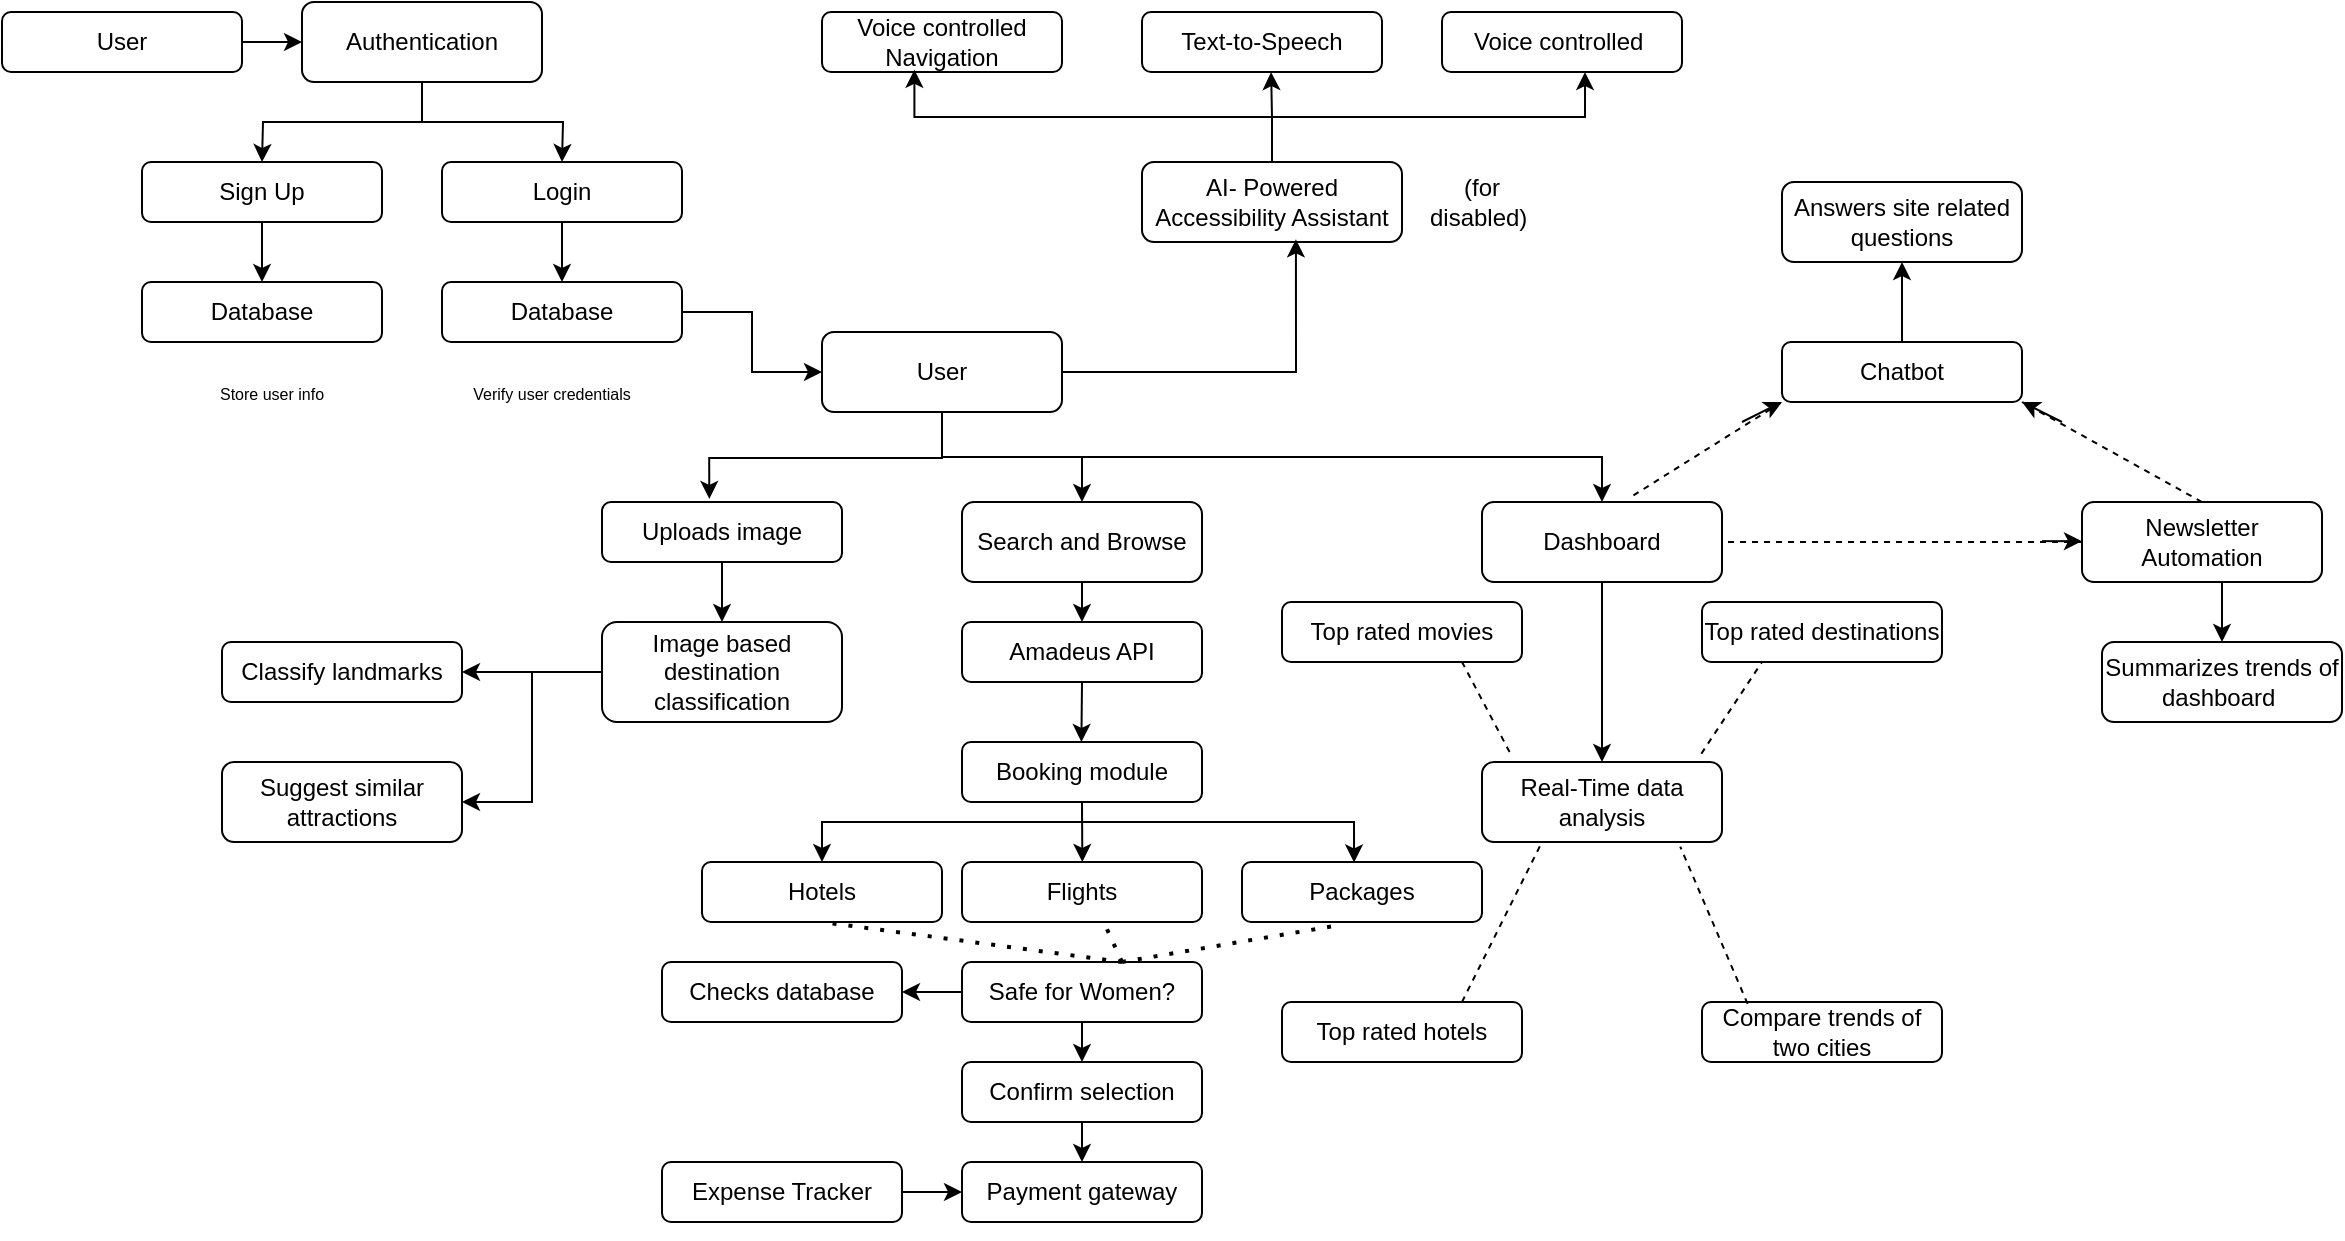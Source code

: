 <mxfile version="26.1.2">
  <diagram id="C5RBs43oDa-KdzZeNtuy" name="Page-1">
    <mxGraphModel dx="2049" dy="634" grid="1" gridSize="10" guides="1" tooltips="1" connect="1" arrows="1" fold="1" page="1" pageScale="1" pageWidth="827" pageHeight="1169" math="0" shadow="0">
      <root>
        <mxCell id="WIyWlLk6GJQsqaUBKTNV-0" />
        <mxCell id="WIyWlLk6GJQsqaUBKTNV-1" parent="WIyWlLk6GJQsqaUBKTNV-0" />
        <mxCell id="geeleiclAj2iUz3SjqVC-81" style="edgeStyle=orthogonalEdgeStyle;rounded=0;orthogonalLoop=1;jettySize=auto;html=1;exitX=0.5;exitY=1;exitDx=0;exitDy=0;" edge="1" parent="WIyWlLk6GJQsqaUBKTNV-1" source="WIyWlLk6GJQsqaUBKTNV-3" target="2ApQXyq5M-1QXbXkGU03-7">
          <mxGeometry relative="1" as="geometry" />
        </mxCell>
        <mxCell id="geeleiclAj2iUz3SjqVC-100" style="edgeStyle=orthogonalEdgeStyle;rounded=0;orthogonalLoop=1;jettySize=auto;html=1;exitX=0.5;exitY=1;exitDx=0;exitDy=0;" edge="1" parent="WIyWlLk6GJQsqaUBKTNV-1" source="WIyWlLk6GJQsqaUBKTNV-3" target="2ApQXyq5M-1QXbXkGU03-6">
          <mxGeometry relative="1" as="geometry" />
        </mxCell>
        <mxCell id="WIyWlLk6GJQsqaUBKTNV-3" value="User" style="rounded=1;whiteSpace=wrap;html=1;fontSize=12;glass=0;strokeWidth=1;shadow=0;" parent="WIyWlLk6GJQsqaUBKTNV-1" vertex="1">
          <mxGeometry x="-50" y="195" width="120" height="40" as="geometry" />
        </mxCell>
        <mxCell id="geeleiclAj2iUz3SjqVC-8" style="edgeStyle=orthogonalEdgeStyle;rounded=0;orthogonalLoop=1;jettySize=auto;html=1;exitX=0.5;exitY=1;exitDx=0;exitDy=0;entryX=0.5;entryY=0;entryDx=0;entryDy=0;" edge="1" parent="WIyWlLk6GJQsqaUBKTNV-1" source="2ApQXyq5M-1QXbXkGU03-6" target="geeleiclAj2iUz3SjqVC-2">
          <mxGeometry relative="1" as="geometry" />
        </mxCell>
        <mxCell id="2ApQXyq5M-1QXbXkGU03-6" value="Dashboard" style="rounded=1;whiteSpace=wrap;html=1;fontSize=12;glass=0;strokeWidth=1;shadow=0;" parent="WIyWlLk6GJQsqaUBKTNV-1" vertex="1">
          <mxGeometry x="280" y="280" width="120" height="40" as="geometry" />
        </mxCell>
        <mxCell id="2ApQXyq5M-1QXbXkGU03-57" style="edgeStyle=orthogonalEdgeStyle;rounded=0;orthogonalLoop=1;jettySize=auto;html=1;exitX=0.5;exitY=1;exitDx=0;exitDy=0;entryX=0.5;entryY=0;entryDx=0;entryDy=0;" parent="WIyWlLk6GJQsqaUBKTNV-1" source="2ApQXyq5M-1QXbXkGU03-7" target="2ApQXyq5M-1QXbXkGU03-56" edge="1">
          <mxGeometry relative="1" as="geometry" />
        </mxCell>
        <mxCell id="2ApQXyq5M-1QXbXkGU03-7" value="Search and Browse" style="rounded=1;whiteSpace=wrap;html=1;fontSize=12;glass=0;strokeWidth=1;shadow=0;" parent="WIyWlLk6GJQsqaUBKTNV-1" vertex="1">
          <mxGeometry x="20" y="280" width="120" height="40" as="geometry" />
        </mxCell>
        <mxCell id="2ApQXyq5M-1QXbXkGU03-8" style="edgeStyle=orthogonalEdgeStyle;rounded=0;orthogonalLoop=1;jettySize=auto;html=1;exitX=0.5;exitY=1;exitDx=0;exitDy=0;" parent="WIyWlLk6GJQsqaUBKTNV-1" source="2ApQXyq5M-1QXbXkGU03-6" target="2ApQXyq5M-1QXbXkGU03-6" edge="1">
          <mxGeometry relative="1" as="geometry" />
        </mxCell>
        <mxCell id="geeleiclAj2iUz3SjqVC-14" style="edgeStyle=orthogonalEdgeStyle;rounded=0;orthogonalLoop=1;jettySize=auto;html=1;exitX=1;exitY=0.5;exitDx=0;exitDy=0;entryX=0;entryY=0.5;entryDx=0;entryDy=0;" edge="1" parent="WIyWlLk6GJQsqaUBKTNV-1" source="2ApQXyq5M-1QXbXkGU03-9" target="2ApQXyq5M-1QXbXkGU03-89">
          <mxGeometry relative="1" as="geometry" />
        </mxCell>
        <mxCell id="2ApQXyq5M-1QXbXkGU03-9" value="Expense Tracker" style="rounded=1;whiteSpace=wrap;html=1;fontSize=12;glass=0;strokeWidth=1;shadow=0;" parent="WIyWlLk6GJQsqaUBKTNV-1" vertex="1">
          <mxGeometry x="-130" y="610" width="120" height="30" as="geometry" />
        </mxCell>
        <mxCell id="geeleiclAj2iUz3SjqVC-19" style="edgeStyle=orthogonalEdgeStyle;rounded=0;orthogonalLoop=1;jettySize=auto;html=1;exitX=0.5;exitY=1;exitDx=0;exitDy=0;entryX=0.5;entryY=0;entryDx=0;entryDy=0;" edge="1" parent="WIyWlLk6GJQsqaUBKTNV-1" source="2ApQXyq5M-1QXbXkGU03-10" target="geeleiclAj2iUz3SjqVC-18">
          <mxGeometry relative="1" as="geometry" />
        </mxCell>
        <mxCell id="2ApQXyq5M-1QXbXkGU03-10" value="Newsletter Automation" style="rounded=1;whiteSpace=wrap;html=1;fontSize=12;glass=0;strokeWidth=1;shadow=0;" parent="WIyWlLk6GJQsqaUBKTNV-1" vertex="1">
          <mxGeometry x="580" y="280" width="120" height="40" as="geometry" />
        </mxCell>
        <mxCell id="2ApQXyq5M-1QXbXkGU03-58" style="edgeStyle=orthogonalEdgeStyle;rounded=0;orthogonalLoop=1;jettySize=auto;html=1;exitX=0.5;exitY=1;exitDx=0;exitDy=0;" parent="WIyWlLk6GJQsqaUBKTNV-1" source="2ApQXyq5M-1QXbXkGU03-56" edge="1">
          <mxGeometry relative="1" as="geometry">
            <mxPoint x="79.857" y="340" as="targetPoint" />
          </mxGeometry>
        </mxCell>
        <mxCell id="2ApQXyq5M-1QXbXkGU03-56" value="Amadeus API" style="rounded=1;whiteSpace=wrap;html=1;fontSize=12;glass=0;strokeWidth=1;shadow=0;" parent="WIyWlLk6GJQsqaUBKTNV-1" vertex="1">
          <mxGeometry x="20" y="340" width="120" height="30" as="geometry" />
        </mxCell>
        <mxCell id="2ApQXyq5M-1QXbXkGU03-63" style="edgeStyle=orthogonalEdgeStyle;rounded=0;orthogonalLoop=1;jettySize=auto;html=1;exitX=0.5;exitY=1;exitDx=0;exitDy=0;" parent="WIyWlLk6GJQsqaUBKTNV-1" edge="1">
          <mxGeometry relative="1" as="geometry">
            <mxPoint x="79.71" y="400" as="targetPoint" />
            <mxPoint x="80" y="370" as="sourcePoint" />
          </mxGeometry>
        </mxCell>
        <mxCell id="2ApQXyq5M-1QXbXkGU03-65" style="edgeStyle=orthogonalEdgeStyle;rounded=0;orthogonalLoop=1;jettySize=auto;html=1;exitX=0.5;exitY=1;exitDx=0;exitDy=0;" parent="WIyWlLk6GJQsqaUBKTNV-1" source="2ApQXyq5M-1QXbXkGU03-64" edge="1">
          <mxGeometry relative="1" as="geometry">
            <mxPoint x="80.176" y="460" as="targetPoint" />
          </mxGeometry>
        </mxCell>
        <mxCell id="2ApQXyq5M-1QXbXkGU03-64" value="Booking module" style="rounded=1;whiteSpace=wrap;html=1;fontSize=12;glass=0;strokeWidth=1;shadow=0;" parent="WIyWlLk6GJQsqaUBKTNV-1" vertex="1">
          <mxGeometry x="20" y="400" width="120" height="30" as="geometry" />
        </mxCell>
        <mxCell id="2ApQXyq5M-1QXbXkGU03-66" value="Flights" style="rounded=1;whiteSpace=wrap;html=1;fontSize=12;glass=0;strokeWidth=1;shadow=0;" parent="WIyWlLk6GJQsqaUBKTNV-1" vertex="1">
          <mxGeometry x="20" y="460" width="120" height="30" as="geometry" />
        </mxCell>
        <mxCell id="2ApQXyq5M-1QXbXkGU03-69" value="" style="edgeStyle=orthogonalEdgeStyle;rounded=0;orthogonalLoop=1;jettySize=auto;html=1;exitX=0.25;exitY=1;exitDx=0;exitDy=0;" parent="WIyWlLk6GJQsqaUBKTNV-1" source="2ApQXyq5M-1QXbXkGU03-64" target="2ApQXyq5M-1QXbXkGU03-68" edge="1">
          <mxGeometry relative="1" as="geometry">
            <mxPoint x="-50" y="470" as="targetPoint" />
            <mxPoint x="50" y="430" as="sourcePoint" />
            <Array as="points">
              <mxPoint x="80" y="430" />
              <mxPoint x="80" y="440" />
            </Array>
          </mxGeometry>
        </mxCell>
        <mxCell id="2ApQXyq5M-1QXbXkGU03-68" value="Hotels" style="rounded=1;whiteSpace=wrap;html=1;fontSize=12;glass=0;strokeWidth=1;shadow=0;" parent="WIyWlLk6GJQsqaUBKTNV-1" vertex="1">
          <mxGeometry x="-110" y="460" width="120" height="30" as="geometry" />
        </mxCell>
        <mxCell id="2ApQXyq5M-1QXbXkGU03-72" value="Packages" style="rounded=1;whiteSpace=wrap;html=1;fontSize=12;glass=0;strokeWidth=1;shadow=0;" parent="WIyWlLk6GJQsqaUBKTNV-1" vertex="1">
          <mxGeometry x="160" y="460" width="120" height="30" as="geometry" />
        </mxCell>
        <mxCell id="2ApQXyq5M-1QXbXkGU03-74" style="edgeStyle=orthogonalEdgeStyle;rounded=0;orthogonalLoop=1;jettySize=auto;html=1;exitX=0.5;exitY=1;exitDx=0;exitDy=0;entryX=0.467;entryY=0.008;entryDx=0;entryDy=0;entryPerimeter=0;" parent="WIyWlLk6GJQsqaUBKTNV-1" source="2ApQXyq5M-1QXbXkGU03-64" target="2ApQXyq5M-1QXbXkGU03-72" edge="1">
          <mxGeometry relative="1" as="geometry">
            <Array as="points">
              <mxPoint x="80" y="440" />
              <mxPoint x="216" y="440" />
            </Array>
          </mxGeometry>
        </mxCell>
        <mxCell id="2ApQXyq5M-1QXbXkGU03-81" style="edgeStyle=orthogonalEdgeStyle;rounded=0;orthogonalLoop=1;jettySize=auto;html=1;exitX=0.5;exitY=1;exitDx=0;exitDy=0;entryX=0.5;entryY=0;entryDx=0;entryDy=0;" parent="WIyWlLk6GJQsqaUBKTNV-1" source="2ApQXyq5M-1QXbXkGU03-75" target="2ApQXyq5M-1QXbXkGU03-80" edge="1">
          <mxGeometry relative="1" as="geometry" />
        </mxCell>
        <mxCell id="2ApQXyq5M-1QXbXkGU03-86" style="edgeStyle=orthogonalEdgeStyle;rounded=0;orthogonalLoop=1;jettySize=auto;html=1;exitX=0;exitY=0.5;exitDx=0;exitDy=0;entryX=1;entryY=0.5;entryDx=0;entryDy=0;" parent="WIyWlLk6GJQsqaUBKTNV-1" source="2ApQXyq5M-1QXbXkGU03-75" target="2ApQXyq5M-1QXbXkGU03-85" edge="1">
          <mxGeometry relative="1" as="geometry" />
        </mxCell>
        <mxCell id="2ApQXyq5M-1QXbXkGU03-75" value="Safe for Women?" style="rounded=1;whiteSpace=wrap;html=1;fontSize=12;glass=0;strokeWidth=1;shadow=0;" parent="WIyWlLk6GJQsqaUBKTNV-1" vertex="1">
          <mxGeometry x="20" y="510" width="120" height="30" as="geometry" />
        </mxCell>
        <mxCell id="2ApQXyq5M-1QXbXkGU03-77" value="" style="endArrow=none;dashed=1;html=1;dashPattern=1 3;strokeWidth=2;rounded=0;entryX=0.371;entryY=1.075;entryDx=0;entryDy=0;entryPerimeter=0;" parent="WIyWlLk6GJQsqaUBKTNV-1" target="2ApQXyq5M-1QXbXkGU03-72" edge="1">
          <mxGeometry width="50" height="50" relative="1" as="geometry">
            <mxPoint x="100" y="510" as="sourcePoint" />
            <mxPoint x="150" y="460" as="targetPoint" />
          </mxGeometry>
        </mxCell>
        <mxCell id="2ApQXyq5M-1QXbXkGU03-78" value="" style="endArrow=none;dashed=1;html=1;dashPattern=1 3;strokeWidth=2;rounded=0;entryX=0.5;entryY=1;entryDx=0;entryDy=0;" parent="WIyWlLk6GJQsqaUBKTNV-1" target="2ApQXyq5M-1QXbXkGU03-68" edge="1">
          <mxGeometry width="50" height="50" relative="1" as="geometry">
            <mxPoint x="100" y="510" as="sourcePoint" />
            <mxPoint x="150" y="460" as="targetPoint" />
          </mxGeometry>
        </mxCell>
        <mxCell id="2ApQXyq5M-1QXbXkGU03-79" value="" style="endArrow=none;dashed=1;html=1;dashPattern=1 3;strokeWidth=2;rounded=0;entryX=0.596;entryY=1.049;entryDx=0;entryDy=0;entryPerimeter=0;" parent="WIyWlLk6GJQsqaUBKTNV-1" target="2ApQXyq5M-1QXbXkGU03-66" edge="1">
          <mxGeometry width="50" height="50" relative="1" as="geometry">
            <mxPoint x="100" y="510" as="sourcePoint" />
            <mxPoint x="150" y="460" as="targetPoint" />
          </mxGeometry>
        </mxCell>
        <mxCell id="2ApQXyq5M-1QXbXkGU03-88" style="edgeStyle=orthogonalEdgeStyle;rounded=0;orthogonalLoop=1;jettySize=auto;html=1;exitX=0.5;exitY=1;exitDx=0;exitDy=0;entryX=0.5;entryY=0;entryDx=0;entryDy=0;" parent="WIyWlLk6GJQsqaUBKTNV-1" source="2ApQXyq5M-1QXbXkGU03-80" edge="1">
          <mxGeometry relative="1" as="geometry">
            <mxPoint x="80" y="610" as="targetPoint" />
          </mxGeometry>
        </mxCell>
        <mxCell id="2ApQXyq5M-1QXbXkGU03-80" value="Confirm selection" style="rounded=1;whiteSpace=wrap;html=1;fontSize=12;glass=0;strokeWidth=1;shadow=0;" parent="WIyWlLk6GJQsqaUBKTNV-1" vertex="1">
          <mxGeometry x="20" y="560" width="120" height="30" as="geometry" />
        </mxCell>
        <mxCell id="2ApQXyq5M-1QXbXkGU03-85" value="Checks database" style="rounded=1;whiteSpace=wrap;html=1;fontSize=12;glass=0;strokeWidth=1;shadow=0;" parent="WIyWlLk6GJQsqaUBKTNV-1" vertex="1">
          <mxGeometry x="-130" y="510" width="120" height="30" as="geometry" />
        </mxCell>
        <mxCell id="2ApQXyq5M-1QXbXkGU03-90" style="edgeStyle=orthogonalEdgeStyle;rounded=0;orthogonalLoop=1;jettySize=auto;html=1;exitX=0.5;exitY=1;exitDx=0;exitDy=0;entryX=0.5;entryY=0;entryDx=0;entryDy=0;" parent="WIyWlLk6GJQsqaUBKTNV-1" target="2ApQXyq5M-1QXbXkGU03-89" edge="1">
          <mxGeometry relative="1" as="geometry">
            <mxPoint x="80" y="640" as="sourcePoint" />
          </mxGeometry>
        </mxCell>
        <mxCell id="2ApQXyq5M-1QXbXkGU03-89" value="Payment gateway" style="rounded=1;whiteSpace=wrap;html=1;fontSize=12;glass=0;strokeWidth=1;shadow=0;" parent="WIyWlLk6GJQsqaUBKTNV-1" vertex="1">
          <mxGeometry x="20" y="610" width="120" height="30" as="geometry" />
        </mxCell>
        <mxCell id="geeleiclAj2iUz3SjqVC-2" value="Real-Time data analysis" style="rounded=1;whiteSpace=wrap;html=1;fontSize=12;glass=0;strokeWidth=1;shadow=0;" vertex="1" parent="WIyWlLk6GJQsqaUBKTNV-1">
          <mxGeometry x="280" y="410" width="120" height="40" as="geometry" />
        </mxCell>
        <mxCell id="geeleiclAj2iUz3SjqVC-3" value="Top rated movies" style="rounded=1;whiteSpace=wrap;html=1;fontSize=12;glass=0;strokeWidth=1;shadow=0;" vertex="1" parent="WIyWlLk6GJQsqaUBKTNV-1">
          <mxGeometry x="180" y="330" width="120" height="30" as="geometry" />
        </mxCell>
        <mxCell id="geeleiclAj2iUz3SjqVC-4" value="Top rated destinations" style="rounded=1;whiteSpace=wrap;html=1;fontSize=12;glass=0;strokeWidth=1;shadow=0;" vertex="1" parent="WIyWlLk6GJQsqaUBKTNV-1">
          <mxGeometry x="390" y="330" width="120" height="30" as="geometry" />
        </mxCell>
        <mxCell id="geeleiclAj2iUz3SjqVC-5" value="Top rated hotels" style="rounded=1;whiteSpace=wrap;html=1;fontSize=12;glass=0;strokeWidth=1;shadow=0;" vertex="1" parent="WIyWlLk6GJQsqaUBKTNV-1">
          <mxGeometry x="180" y="530" width="120" height="30" as="geometry" />
        </mxCell>
        <mxCell id="geeleiclAj2iUz3SjqVC-6" value="Compare trends of two cities" style="rounded=1;whiteSpace=wrap;html=1;fontSize=12;glass=0;strokeWidth=1;shadow=0;" vertex="1" parent="WIyWlLk6GJQsqaUBKTNV-1">
          <mxGeometry x="390" y="530" width="120" height="30" as="geometry" />
        </mxCell>
        <mxCell id="geeleiclAj2iUz3SjqVC-7" value="" style="endArrow=none;dashed=1;html=1;rounded=0;exitX=0.115;exitY=-0.125;exitDx=0;exitDy=0;exitPerimeter=0;entryX=0.75;entryY=1;entryDx=0;entryDy=0;" edge="1" parent="WIyWlLk6GJQsqaUBKTNV-1" source="geeleiclAj2iUz3SjqVC-2" target="geeleiclAj2iUz3SjqVC-3">
          <mxGeometry width="50" height="50" relative="1" as="geometry">
            <mxPoint x="170" y="430" as="sourcePoint" />
            <mxPoint x="220" y="380" as="targetPoint" />
          </mxGeometry>
        </mxCell>
        <mxCell id="geeleiclAj2iUz3SjqVC-10" value="" style="endArrow=none;dashed=1;html=1;rounded=0;entryX=0.25;entryY=1;entryDx=0;entryDy=0;exitX=0.914;exitY=-0.104;exitDx=0;exitDy=0;exitPerimeter=0;" edge="1" parent="WIyWlLk6GJQsqaUBKTNV-1" source="geeleiclAj2iUz3SjqVC-2" target="geeleiclAj2iUz3SjqVC-4">
          <mxGeometry width="50" height="50" relative="1" as="geometry">
            <mxPoint x="170" y="430" as="sourcePoint" />
            <mxPoint x="220" y="380" as="targetPoint" />
          </mxGeometry>
        </mxCell>
        <mxCell id="geeleiclAj2iUz3SjqVC-11" value="" style="endArrow=none;dashed=1;html=1;rounded=0;entryX=0.25;entryY=1;entryDx=0;entryDy=0;exitX=0.75;exitY=0;exitDx=0;exitDy=0;" edge="1" parent="WIyWlLk6GJQsqaUBKTNV-1" source="geeleiclAj2iUz3SjqVC-5" target="geeleiclAj2iUz3SjqVC-2">
          <mxGeometry width="50" height="50" relative="1" as="geometry">
            <mxPoint x="240" y="480" as="sourcePoint" />
            <mxPoint x="290" y="430" as="targetPoint" />
          </mxGeometry>
        </mxCell>
        <mxCell id="geeleiclAj2iUz3SjqVC-13" value="" style="endArrow=none;dashed=1;html=1;rounded=0;entryX=0.826;entryY=1.058;entryDx=0;entryDy=0;entryPerimeter=0;exitX=0.19;exitY=0.03;exitDx=0;exitDy=0;exitPerimeter=0;" edge="1" parent="WIyWlLk6GJQsqaUBKTNV-1" source="geeleiclAj2iUz3SjqVC-6" target="geeleiclAj2iUz3SjqVC-2">
          <mxGeometry width="50" height="50" relative="1" as="geometry">
            <mxPoint x="240" y="480" as="sourcePoint" />
            <mxPoint x="290" y="430" as="targetPoint" />
          </mxGeometry>
        </mxCell>
        <mxCell id="geeleiclAj2iUz3SjqVC-17" value="" style="endArrow=none;dashed=1;html=1;rounded=0;entryX=1;entryY=0.5;entryDx=0;entryDy=0;exitX=0;exitY=0.5;exitDx=0;exitDy=0;" edge="1" parent="WIyWlLk6GJQsqaUBKTNV-1" source="2ApQXyq5M-1QXbXkGU03-10" target="2ApQXyq5M-1QXbXkGU03-6">
          <mxGeometry width="50" height="50" relative="1" as="geometry">
            <mxPoint x="190" y="490" as="sourcePoint" />
            <mxPoint x="240" y="440" as="targetPoint" />
            <Array as="points" />
          </mxGeometry>
        </mxCell>
        <mxCell id="geeleiclAj2iUz3SjqVC-18" value="Summarizes trends of dashboard&amp;nbsp;" style="rounded=1;whiteSpace=wrap;html=1;fontSize=12;glass=0;strokeWidth=1;shadow=0;" vertex="1" parent="WIyWlLk6GJQsqaUBKTNV-1">
          <mxGeometry x="590" y="350" width="120" height="40" as="geometry" />
        </mxCell>
        <mxCell id="geeleiclAj2iUz3SjqVC-20" value="Chatbot" style="rounded=1;whiteSpace=wrap;html=1;fontSize=12;glass=0;strokeWidth=1;shadow=0;" vertex="1" parent="WIyWlLk6GJQsqaUBKTNV-1">
          <mxGeometry x="430" y="200" width="120" height="30" as="geometry" />
        </mxCell>
        <mxCell id="geeleiclAj2iUz3SjqVC-21" value="" style="endArrow=none;dashed=1;html=1;rounded=0;entryX=0;entryY=1;entryDx=0;entryDy=0;exitX=0.631;exitY=-0.083;exitDx=0;exitDy=0;exitPerimeter=0;" edge="1" parent="WIyWlLk6GJQsqaUBKTNV-1" source="2ApQXyq5M-1QXbXkGU03-6" target="geeleiclAj2iUz3SjqVC-20">
          <mxGeometry width="50" height="50" relative="1" as="geometry">
            <mxPoint x="360" y="270" as="sourcePoint" />
            <mxPoint x="230" y="290" as="targetPoint" />
          </mxGeometry>
        </mxCell>
        <mxCell id="geeleiclAj2iUz3SjqVC-22" value="" style="endArrow=none;dashed=1;html=1;rounded=0;entryX=1;entryY=1;entryDx=0;entryDy=0;exitX=0.5;exitY=0;exitDx=0;exitDy=0;" edge="1" parent="WIyWlLk6GJQsqaUBKTNV-1" source="2ApQXyq5M-1QXbXkGU03-10" target="geeleiclAj2iUz3SjqVC-20">
          <mxGeometry width="50" height="50" relative="1" as="geometry">
            <mxPoint x="180" y="340" as="sourcePoint" />
            <mxPoint x="230" y="290" as="targetPoint" />
          </mxGeometry>
        </mxCell>
        <mxCell id="geeleiclAj2iUz3SjqVC-28" value="" style="edgeStyle=orthogonalEdgeStyle;rounded=0;orthogonalLoop=1;jettySize=auto;html=1;exitX=0.5;exitY=0;exitDx=0;exitDy=0;" edge="1" parent="WIyWlLk6GJQsqaUBKTNV-1" source="geeleiclAj2iUz3SjqVC-20" target="geeleiclAj2iUz3SjqVC-27">
          <mxGeometry relative="1" as="geometry">
            <mxPoint x="490.429" y="160" as="targetPoint" />
            <mxPoint x="490" y="200" as="sourcePoint" />
          </mxGeometry>
        </mxCell>
        <mxCell id="geeleiclAj2iUz3SjqVC-27" value="Answers site related questions" style="rounded=1;whiteSpace=wrap;html=1;fontSize=12;glass=0;strokeWidth=1;shadow=0;" vertex="1" parent="WIyWlLk6GJQsqaUBKTNV-1">
          <mxGeometry x="430" y="120" width="120" height="40" as="geometry" />
        </mxCell>
        <mxCell id="geeleiclAj2iUz3SjqVC-45" value="&lt;font style=&quot;font-size: 8px;&quot;&gt;Store user info&lt;/font&gt;" style="text;html=1;align=center;verticalAlign=middle;whiteSpace=wrap;rounded=0;fontSize=10;" vertex="1" parent="WIyWlLk6GJQsqaUBKTNV-1">
          <mxGeometry x="-360" y="220" width="70" height="10" as="geometry" />
        </mxCell>
        <mxCell id="geeleiclAj2iUz3SjqVC-49" value="&lt;font style=&quot;font-size: 8px;&quot;&gt;Verify user credentials&lt;/font&gt;" style="text;html=1;align=center;verticalAlign=middle;whiteSpace=wrap;rounded=0;fontSize=10;" vertex="1" parent="WIyWlLk6GJQsqaUBKTNV-1">
          <mxGeometry x="-230" y="220" width="90" height="10" as="geometry" />
        </mxCell>
        <mxCell id="geeleiclAj2iUz3SjqVC-82" style="edgeStyle=orthogonalEdgeStyle;rounded=0;orthogonalLoop=1;jettySize=auto;html=1;exitX=0.5;exitY=1;exitDx=0;exitDy=0;entryX=0.5;entryY=0;entryDx=0;entryDy=0;" edge="1" parent="WIyWlLk6GJQsqaUBKTNV-1" source="geeleiclAj2iUz3SjqVC-51" target="geeleiclAj2iUz3SjqVC-63">
          <mxGeometry relative="1" as="geometry" />
        </mxCell>
        <mxCell id="geeleiclAj2iUz3SjqVC-51" value="Uploads image" style="rounded=1;whiteSpace=wrap;html=1;" vertex="1" parent="WIyWlLk6GJQsqaUBKTNV-1">
          <mxGeometry x="-160" y="280" width="120" height="30" as="geometry" />
        </mxCell>
        <mxCell id="geeleiclAj2iUz3SjqVC-55" value="" style="endArrow=classic;html=1;rounded=0;" edge="1" parent="WIyWlLk6GJQsqaUBKTNV-1">
          <mxGeometry width="50" height="50" relative="1" as="geometry">
            <mxPoint x="560" y="299.58" as="sourcePoint" />
            <mxPoint x="580" y="299.58" as="targetPoint" />
          </mxGeometry>
        </mxCell>
        <mxCell id="geeleiclAj2iUz3SjqVC-56" value="" style="endArrow=classic;html=1;rounded=0;" edge="1" parent="WIyWlLk6GJQsqaUBKTNV-1">
          <mxGeometry width="50" height="50" relative="1" as="geometry">
            <mxPoint x="410" y="240" as="sourcePoint" />
            <mxPoint x="430" y="230" as="targetPoint" />
          </mxGeometry>
        </mxCell>
        <mxCell id="geeleiclAj2iUz3SjqVC-58" value="" style="endArrow=classic;html=1;rounded=0;entryX=1;entryY=1;entryDx=0;entryDy=0;" edge="1" parent="WIyWlLk6GJQsqaUBKTNV-1" target="geeleiclAj2iUz3SjqVC-20">
          <mxGeometry width="50" height="50" relative="1" as="geometry">
            <mxPoint x="570" y="240" as="sourcePoint" />
            <mxPoint x="580" y="250" as="targetPoint" />
          </mxGeometry>
        </mxCell>
        <mxCell id="geeleiclAj2iUz3SjqVC-83" style="edgeStyle=orthogonalEdgeStyle;rounded=0;orthogonalLoop=1;jettySize=auto;html=1;exitX=0;exitY=0.5;exitDx=0;exitDy=0;entryX=1;entryY=0.5;entryDx=0;entryDy=0;" edge="1" parent="WIyWlLk6GJQsqaUBKTNV-1" source="geeleiclAj2iUz3SjqVC-63" target="geeleiclAj2iUz3SjqVC-78">
          <mxGeometry relative="1" as="geometry" />
        </mxCell>
        <mxCell id="geeleiclAj2iUz3SjqVC-84" style="edgeStyle=orthogonalEdgeStyle;rounded=0;orthogonalLoop=1;jettySize=auto;html=1;exitX=0;exitY=0.5;exitDx=0;exitDy=0;entryX=1;entryY=0.5;entryDx=0;entryDy=0;" edge="1" parent="WIyWlLk6GJQsqaUBKTNV-1" source="geeleiclAj2iUz3SjqVC-63" target="geeleiclAj2iUz3SjqVC-79">
          <mxGeometry relative="1" as="geometry" />
        </mxCell>
        <mxCell id="geeleiclAj2iUz3SjqVC-63" value="Image based destination classification" style="rounded=1;whiteSpace=wrap;html=1;" vertex="1" parent="WIyWlLk6GJQsqaUBKTNV-1">
          <mxGeometry x="-160" y="340" width="120" height="50" as="geometry" />
        </mxCell>
        <mxCell id="geeleiclAj2iUz3SjqVC-64" style="edgeStyle=orthogonalEdgeStyle;rounded=0;orthogonalLoop=1;jettySize=auto;html=1;exitX=0.5;exitY=1;exitDx=0;exitDy=0;" edge="1" parent="WIyWlLk6GJQsqaUBKTNV-1" source="geeleiclAj2iUz3SjqVC-66">
          <mxGeometry relative="1" as="geometry">
            <mxPoint x="-330" y="110" as="targetPoint" />
          </mxGeometry>
        </mxCell>
        <mxCell id="geeleiclAj2iUz3SjqVC-65" style="edgeStyle=orthogonalEdgeStyle;rounded=0;orthogonalLoop=1;jettySize=auto;html=1;exitX=0.5;exitY=1;exitDx=0;exitDy=0;" edge="1" parent="WIyWlLk6GJQsqaUBKTNV-1" source="geeleiclAj2iUz3SjqVC-66">
          <mxGeometry relative="1" as="geometry">
            <mxPoint x="-180" y="110" as="targetPoint" />
          </mxGeometry>
        </mxCell>
        <mxCell id="geeleiclAj2iUz3SjqVC-66" value="Authentication" style="rounded=1;whiteSpace=wrap;html=1;fontSize=12;glass=0;strokeWidth=1;shadow=0;" vertex="1" parent="WIyWlLk6GJQsqaUBKTNV-1">
          <mxGeometry x="-310" y="30" width="120" height="40" as="geometry" />
        </mxCell>
        <mxCell id="geeleiclAj2iUz3SjqVC-67" style="edgeStyle=orthogonalEdgeStyle;rounded=0;orthogonalLoop=1;jettySize=auto;html=1;exitX=0.5;exitY=1;exitDx=0;exitDy=0;entryX=0.5;entryY=0;entryDx=0;entryDy=0;" edge="1" parent="WIyWlLk6GJQsqaUBKTNV-1" source="geeleiclAj2iUz3SjqVC-68" target="geeleiclAj2iUz3SjqVC-71">
          <mxGeometry relative="1" as="geometry" />
        </mxCell>
        <mxCell id="geeleiclAj2iUz3SjqVC-68" value="Sign Up" style="rounded=1;whiteSpace=wrap;html=1;" vertex="1" parent="WIyWlLk6GJQsqaUBKTNV-1">
          <mxGeometry x="-390" y="110" width="120" height="30" as="geometry" />
        </mxCell>
        <mxCell id="geeleiclAj2iUz3SjqVC-69" style="edgeStyle=orthogonalEdgeStyle;rounded=0;orthogonalLoop=1;jettySize=auto;html=1;exitX=0.5;exitY=1;exitDx=0;exitDy=0;entryX=0.5;entryY=0;entryDx=0;entryDy=0;" edge="1" parent="WIyWlLk6GJQsqaUBKTNV-1" source="geeleiclAj2iUz3SjqVC-70" target="geeleiclAj2iUz3SjqVC-72">
          <mxGeometry relative="1" as="geometry" />
        </mxCell>
        <mxCell id="geeleiclAj2iUz3SjqVC-70" value="Login" style="rounded=1;whiteSpace=wrap;html=1;" vertex="1" parent="WIyWlLk6GJQsqaUBKTNV-1">
          <mxGeometry x="-240" y="110" width="120" height="30" as="geometry" />
        </mxCell>
        <mxCell id="geeleiclAj2iUz3SjqVC-71" value="Database" style="rounded=1;whiteSpace=wrap;html=1;" vertex="1" parent="WIyWlLk6GJQsqaUBKTNV-1">
          <mxGeometry x="-390" y="170" width="120" height="30" as="geometry" />
        </mxCell>
        <mxCell id="geeleiclAj2iUz3SjqVC-74" style="edgeStyle=orthogonalEdgeStyle;rounded=0;orthogonalLoop=1;jettySize=auto;html=1;exitX=1;exitY=0.5;exitDx=0;exitDy=0;entryX=0;entryY=0.5;entryDx=0;entryDy=0;" edge="1" parent="WIyWlLk6GJQsqaUBKTNV-1" source="geeleiclAj2iUz3SjqVC-72" target="WIyWlLk6GJQsqaUBKTNV-3">
          <mxGeometry relative="1" as="geometry" />
        </mxCell>
        <mxCell id="geeleiclAj2iUz3SjqVC-72" value="Database" style="rounded=1;whiteSpace=wrap;html=1;" vertex="1" parent="WIyWlLk6GJQsqaUBKTNV-1">
          <mxGeometry x="-240" y="170" width="120" height="30" as="geometry" />
        </mxCell>
        <mxCell id="geeleiclAj2iUz3SjqVC-77" style="edgeStyle=orthogonalEdgeStyle;rounded=0;orthogonalLoop=1;jettySize=auto;html=1;exitX=1;exitY=0.5;exitDx=0;exitDy=0;entryX=0;entryY=0.5;entryDx=0;entryDy=0;" edge="1" parent="WIyWlLk6GJQsqaUBKTNV-1" source="geeleiclAj2iUz3SjqVC-75" target="geeleiclAj2iUz3SjqVC-66">
          <mxGeometry relative="1" as="geometry" />
        </mxCell>
        <mxCell id="geeleiclAj2iUz3SjqVC-75" value="User" style="rounded=1;whiteSpace=wrap;html=1;" vertex="1" parent="WIyWlLk6GJQsqaUBKTNV-1">
          <mxGeometry x="-460" y="35" width="120" height="30" as="geometry" />
        </mxCell>
        <mxCell id="geeleiclAj2iUz3SjqVC-78" value="Classify landmarks" style="rounded=1;whiteSpace=wrap;html=1;" vertex="1" parent="WIyWlLk6GJQsqaUBKTNV-1">
          <mxGeometry x="-350" y="350" width="120" height="30" as="geometry" />
        </mxCell>
        <mxCell id="geeleiclAj2iUz3SjqVC-79" value="Suggest similar attractions" style="rounded=1;whiteSpace=wrap;html=1;" vertex="1" parent="WIyWlLk6GJQsqaUBKTNV-1">
          <mxGeometry x="-350" y="410" width="120" height="40" as="geometry" />
        </mxCell>
        <mxCell id="geeleiclAj2iUz3SjqVC-80" style="edgeStyle=orthogonalEdgeStyle;rounded=0;orthogonalLoop=1;jettySize=auto;html=1;exitX=0.5;exitY=1;exitDx=0;exitDy=0;entryX=0.447;entryY=-0.052;entryDx=0;entryDy=0;entryPerimeter=0;" edge="1" parent="WIyWlLk6GJQsqaUBKTNV-1" source="WIyWlLk6GJQsqaUBKTNV-3" target="geeleiclAj2iUz3SjqVC-51">
          <mxGeometry relative="1" as="geometry">
            <Array as="points">
              <mxPoint x="10" y="258" />
              <mxPoint x="-106" y="258" />
            </Array>
          </mxGeometry>
        </mxCell>
        <mxCell id="geeleiclAj2iUz3SjqVC-87" value="AI- Powered Accessibility Assistant" style="rounded=1;whiteSpace=wrap;html=1;" vertex="1" parent="WIyWlLk6GJQsqaUBKTNV-1">
          <mxGeometry x="110" y="110" width="130" height="40" as="geometry" />
        </mxCell>
        <mxCell id="geeleiclAj2iUz3SjqVC-93" value="Voice controlled Navigation" style="rounded=1;whiteSpace=wrap;html=1;" vertex="1" parent="WIyWlLk6GJQsqaUBKTNV-1">
          <mxGeometry x="-50" y="35" width="120" height="30" as="geometry" />
        </mxCell>
        <mxCell id="geeleiclAj2iUz3SjqVC-94" value="Text-to-Speech" style="rounded=1;whiteSpace=wrap;html=1;" vertex="1" parent="WIyWlLk6GJQsqaUBKTNV-1">
          <mxGeometry x="110" y="35" width="120" height="30" as="geometry" />
        </mxCell>
        <mxCell id="geeleiclAj2iUz3SjqVC-97" value="Voice controlled&amp;nbsp;" style="rounded=1;whiteSpace=wrap;html=1;" vertex="1" parent="WIyWlLk6GJQsqaUBKTNV-1">
          <mxGeometry x="260" y="35" width="120" height="30" as="geometry" />
        </mxCell>
        <mxCell id="geeleiclAj2iUz3SjqVC-101" style="edgeStyle=orthogonalEdgeStyle;rounded=0;orthogonalLoop=1;jettySize=auto;html=1;exitX=0.5;exitY=0;exitDx=0;exitDy=0;entryX=0.538;entryY=1.002;entryDx=0;entryDy=0;entryPerimeter=0;" edge="1" parent="WIyWlLk6GJQsqaUBKTNV-1" source="geeleiclAj2iUz3SjqVC-87" target="geeleiclAj2iUz3SjqVC-94">
          <mxGeometry relative="1" as="geometry" />
        </mxCell>
        <mxCell id="geeleiclAj2iUz3SjqVC-105" style="edgeStyle=orthogonalEdgeStyle;rounded=0;orthogonalLoop=1;jettySize=auto;html=1;exitX=0.5;exitY=0;exitDx=0;exitDy=0;entryX=0.596;entryY=1.002;entryDx=0;entryDy=0;entryPerimeter=0;" edge="1" parent="WIyWlLk6GJQsqaUBKTNV-1" source="geeleiclAj2iUz3SjqVC-87" target="geeleiclAj2iUz3SjqVC-97">
          <mxGeometry relative="1" as="geometry" />
        </mxCell>
        <mxCell id="geeleiclAj2iUz3SjqVC-106" style="edgeStyle=orthogonalEdgeStyle;rounded=0;orthogonalLoop=1;jettySize=auto;html=1;exitX=0.5;exitY=0;exitDx=0;exitDy=0;entryX=0.385;entryY=0.963;entryDx=0;entryDy=0;entryPerimeter=0;" edge="1" parent="WIyWlLk6GJQsqaUBKTNV-1" source="geeleiclAj2iUz3SjqVC-87" target="geeleiclAj2iUz3SjqVC-93">
          <mxGeometry relative="1" as="geometry" />
        </mxCell>
        <mxCell id="geeleiclAj2iUz3SjqVC-107" style="edgeStyle=orthogonalEdgeStyle;rounded=0;orthogonalLoop=1;jettySize=auto;html=1;exitX=1;exitY=0.5;exitDx=0;exitDy=0;entryX=0.592;entryY=0.967;entryDx=0;entryDy=0;entryPerimeter=0;" edge="1" parent="WIyWlLk6GJQsqaUBKTNV-1" source="WIyWlLk6GJQsqaUBKTNV-3" target="geeleiclAj2iUz3SjqVC-87">
          <mxGeometry relative="1" as="geometry" />
        </mxCell>
        <mxCell id="geeleiclAj2iUz3SjqVC-108" value="(for disabled)&amp;nbsp;" style="text;html=1;align=center;verticalAlign=middle;whiteSpace=wrap;rounded=0;" vertex="1" parent="WIyWlLk6GJQsqaUBKTNV-1">
          <mxGeometry x="250" y="115" width="60" height="30" as="geometry" />
        </mxCell>
      </root>
    </mxGraphModel>
  </diagram>
</mxfile>
